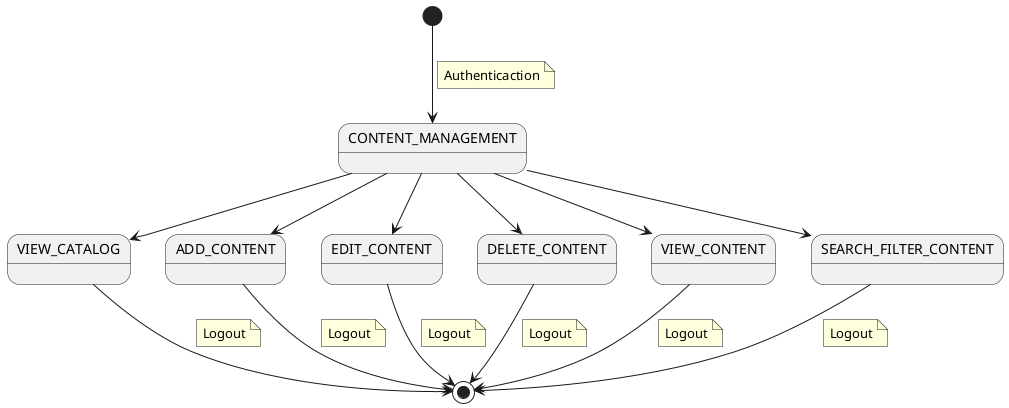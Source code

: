 @startuml use-cases-context
[*] --> CONTENT_MANAGEMENT
note on link
  Authenticaction
end note

CONTENT_MANAGEMENT --> VIEW_CATALOG
CONTENT_MANAGEMENT --> ADD_CONTENT
CONTENT_MANAGEMENT --> EDIT_CONTENT
CONTENT_MANAGEMENT --> DELETE_CONTENT
CONTENT_MANAGEMENT --> VIEW_CONTENT
CONTENT_MANAGEMENT --> SEARCH_FILTER_CONTENT

VIEW_CATALOG --> [*]
note on link
  Logout
end note
ADD_CONTENT --> [*]
note on link
  Logout
end note
EDIT_CONTENT --> [*]
note on link
  Logout
end note
DELETE_CONTENT --> [*]
note on link
  Logout
end note
VIEW_CONTENT --> [*]
note on link
  Logout
end note
SEARCH_FILTER_CONTENT --> [*]
note on link
  Logout
end note
@enduml